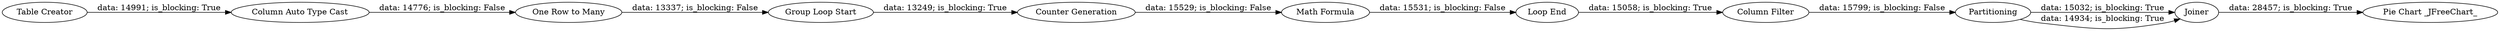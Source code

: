 digraph {
	"7323566088011839447_15" [label="Column Filter"]
	"7323566088011839447_13" [label="Counter Generation"]
	"7323566088011839447_9" [label="One Row to Many"]
	"7323566088011839447_19" [label="Pie Chart _JFreeChart_"]
	"7323566088011839447_10" [label="Column Auto Type Cast"]
	"7323566088011839447_12" [label="Loop End"]
	"7323566088011839447_14" [label="Math Formula"]
	"7323566088011839447_17" [label=Partitioning]
	"7323566088011839447_11" [label="Group Loop Start"]
	"7323566088011839447_7" [label="Table Creator"]
	"7323566088011839447_16" [label=Joiner]
	"7323566088011839447_13" -> "7323566088011839447_14" [label="data: 15529; is_blocking: False"]
	"7323566088011839447_16" -> "7323566088011839447_19" [label="data: 28457; is_blocking: True"]
	"7323566088011839447_15" -> "7323566088011839447_17" [label="data: 15799; is_blocking: False"]
	"7323566088011839447_7" -> "7323566088011839447_10" [label="data: 14991; is_blocking: True"]
	"7323566088011839447_17" -> "7323566088011839447_16" [label="data: 15032; is_blocking: True"]
	"7323566088011839447_14" -> "7323566088011839447_12" [label="data: 15531; is_blocking: False"]
	"7323566088011839447_17" -> "7323566088011839447_16" [label="data: 14934; is_blocking: True"]
	"7323566088011839447_12" -> "7323566088011839447_15" [label="data: 15058; is_blocking: True"]
	"7323566088011839447_9" -> "7323566088011839447_11" [label="data: 13337; is_blocking: False"]
	"7323566088011839447_11" -> "7323566088011839447_13" [label="data: 13249; is_blocking: True"]
	"7323566088011839447_10" -> "7323566088011839447_9" [label="data: 14776; is_blocking: False"]
	rankdir=LR
}
